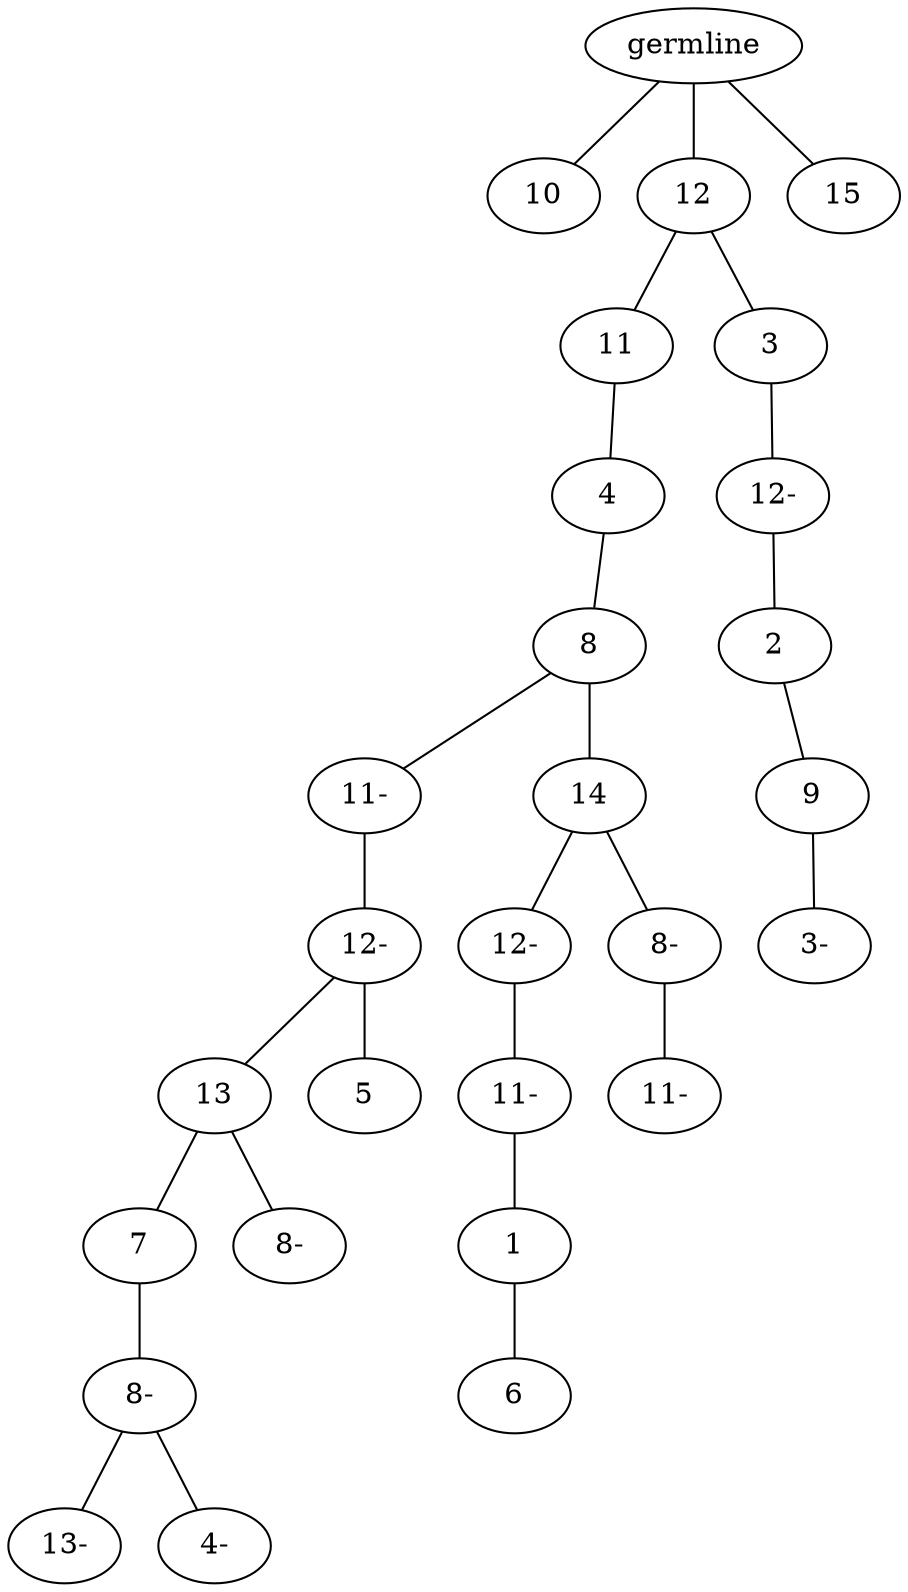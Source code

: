 graph tree {
    "140375448626128" [label="germline"];
    "140375447656432" [label="10"];
    "140375447655616" [label="12"];
    "140375448541456" [label="11"];
    "140375448542080" [label="4"];
    "140375448555632" [label="8"];
    "140375448556592" [label="11-"];
    "140375448556736" [label="12-"];
    "140375448557120" [label="13"];
    "140375448557408" [label="7"];
    "140375448557696" [label="8-"];
    "140375448540448" [label="13-"];
    "140375448540592" [label="4-"];
    "140375448543040" [label="8-"];
    "140375448541792" [label="5"];
    "140375448541408" [label="14"];
    "140375448541888" [label="12-"];
    "140375448542704" [label="11-"];
    "140375448542032" [label="1"];
    "140375447856992" [label="6"];
    "140375448542848" [label="8-"];
    "140375448541744" [label="11-"];
    "140375448542560" [label="3"];
    "140375448542272" [label="12-"];
    "140375448541840" [label="2"];
    "140375448542944" [label="9"];
    "140375448541648" [label="3-"];
    "140375448540208" [label="15"];
    "140375448626128" -- "140375447656432";
    "140375448626128" -- "140375447655616";
    "140375448626128" -- "140375448540208";
    "140375447655616" -- "140375448541456";
    "140375447655616" -- "140375448542560";
    "140375448541456" -- "140375448542080";
    "140375448542080" -- "140375448555632";
    "140375448555632" -- "140375448556592";
    "140375448555632" -- "140375448541408";
    "140375448556592" -- "140375448556736";
    "140375448556736" -- "140375448557120";
    "140375448556736" -- "140375448541792";
    "140375448557120" -- "140375448557408";
    "140375448557120" -- "140375448543040";
    "140375448557408" -- "140375448557696";
    "140375448557696" -- "140375448540448";
    "140375448557696" -- "140375448540592";
    "140375448541408" -- "140375448541888";
    "140375448541408" -- "140375448542848";
    "140375448541888" -- "140375448542704";
    "140375448542704" -- "140375448542032";
    "140375448542032" -- "140375447856992";
    "140375448542848" -- "140375448541744";
    "140375448542560" -- "140375448542272";
    "140375448542272" -- "140375448541840";
    "140375448541840" -- "140375448542944";
    "140375448542944" -- "140375448541648";
}
